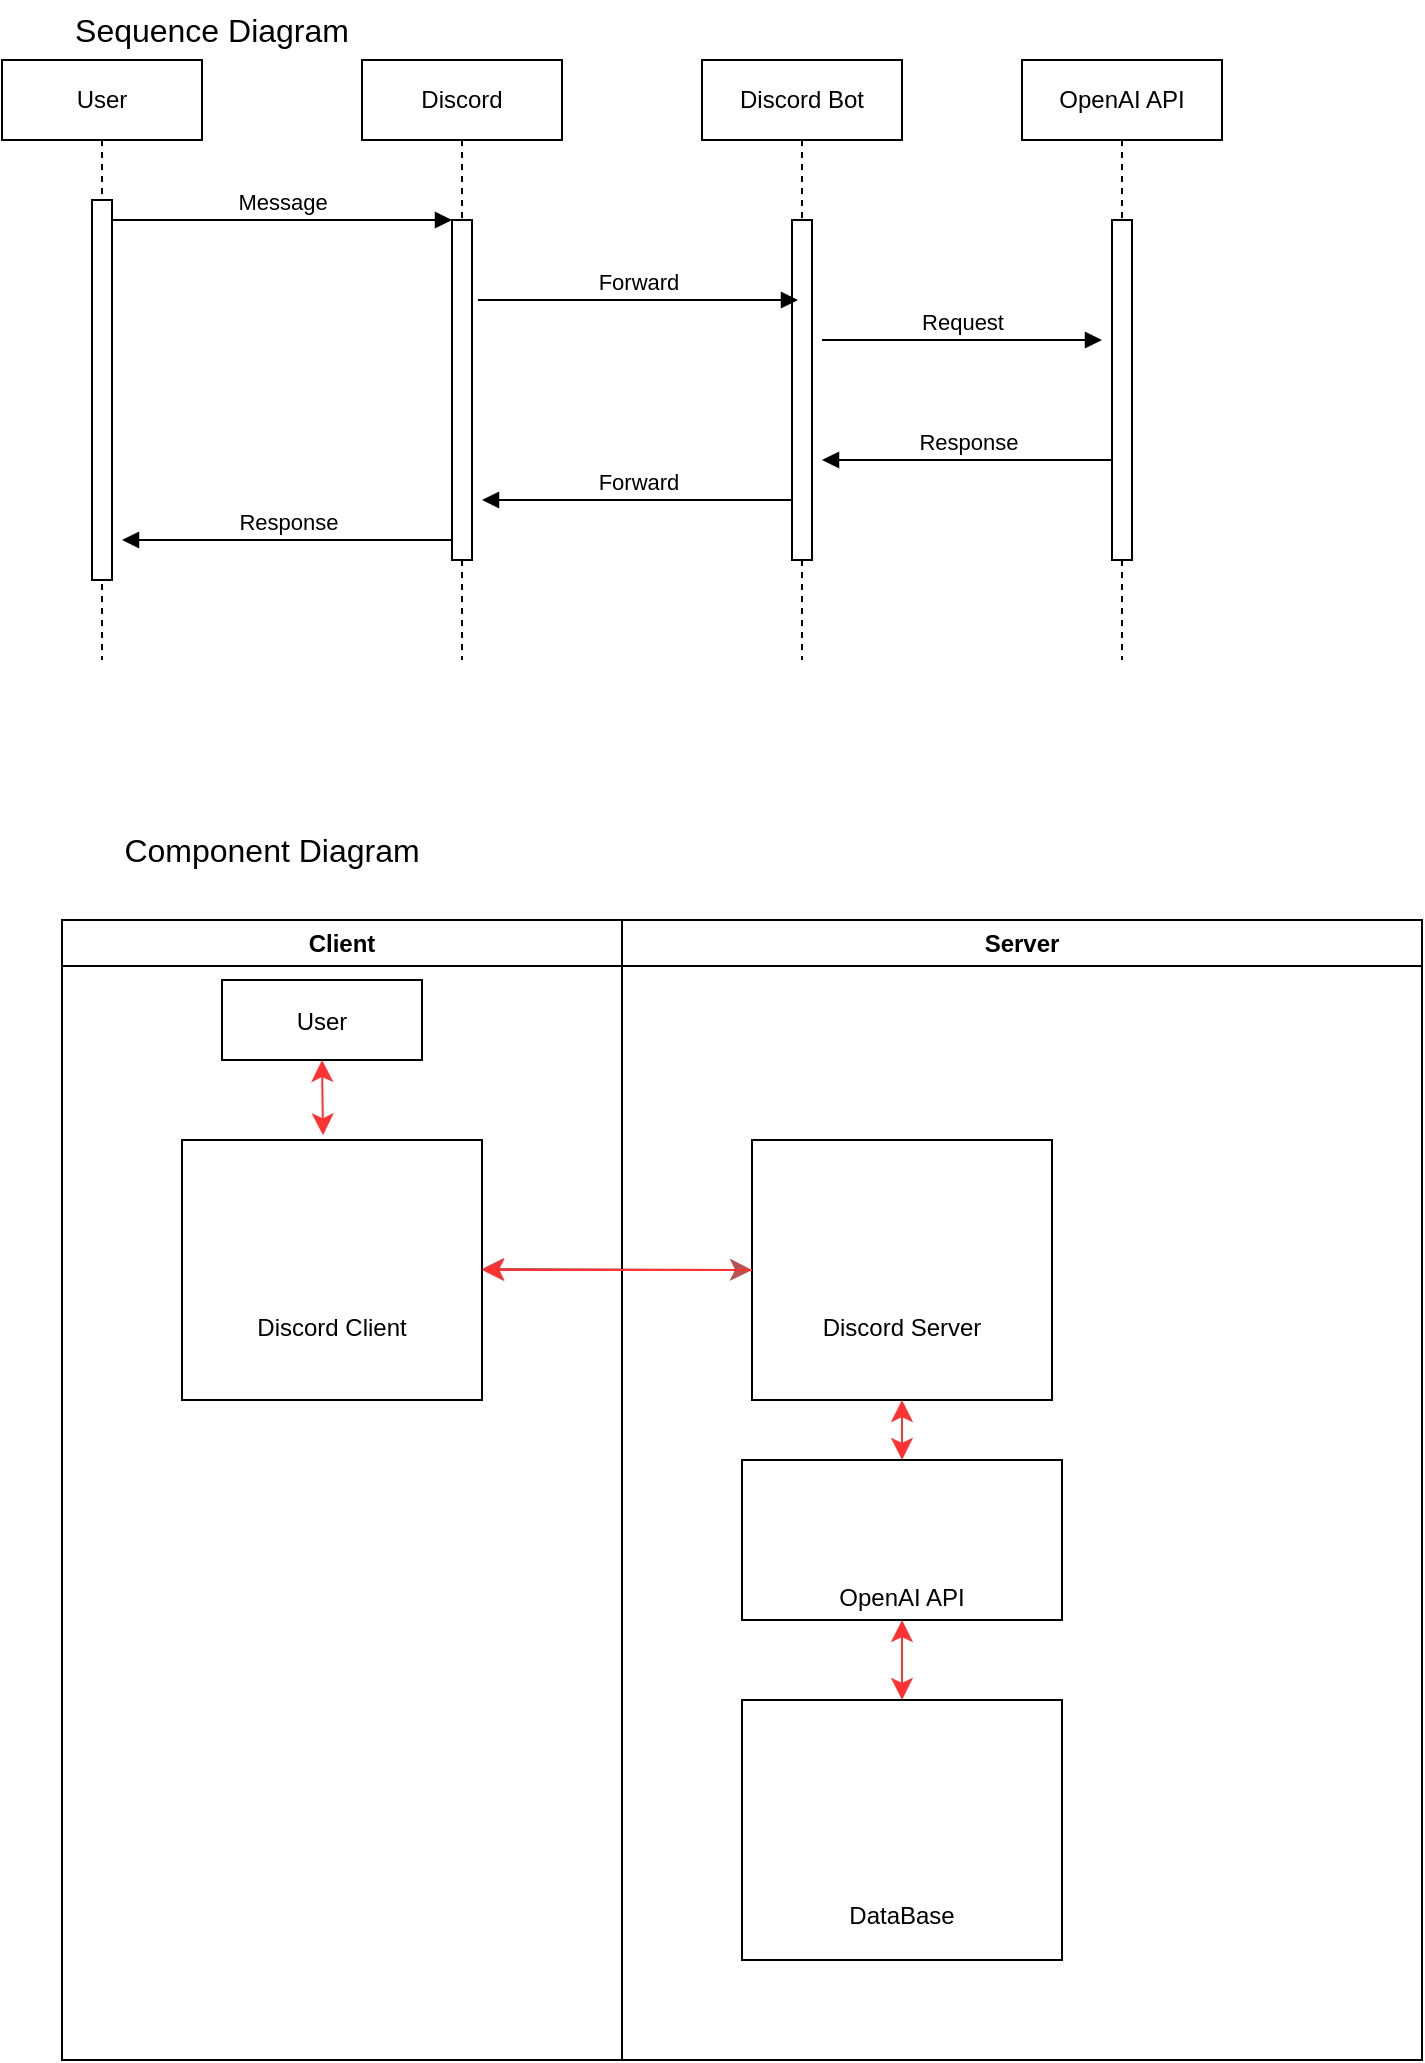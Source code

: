 <mxfile version="24.6.4" type="github">
  <diagram name="Page-1" id="2YBvvXClWsGukQMizWep">
    <mxGraphModel dx="716" dy="1585" grid="1" gridSize="10" guides="1" tooltips="1" connect="1" arrows="1" fold="1" page="1" pageScale="1" pageWidth="850" pageHeight="1100" math="0" shadow="0">
      <root>
        <mxCell id="0" />
        <mxCell id="1" parent="0" />
        <mxCell id="aM9ryv3xv72pqoxQDRHE-1" value="User" style="shape=umlLifeline;perimeter=lifelinePerimeter;whiteSpace=wrap;html=1;container=0;dropTarget=0;collapsible=0;recursiveResize=0;outlineConnect=0;portConstraint=eastwest;newEdgeStyle={&quot;edgeStyle&quot;:&quot;elbowEdgeStyle&quot;,&quot;elbow&quot;:&quot;vertical&quot;,&quot;curved&quot;:0,&quot;rounded&quot;:0};" parent="1" vertex="1">
          <mxGeometry x="40" y="40" width="100" height="300" as="geometry" />
        </mxCell>
        <mxCell id="aM9ryv3xv72pqoxQDRHE-2" value="" style="html=1;points=[];perimeter=orthogonalPerimeter;outlineConnect=0;targetShapes=umlLifeline;portConstraint=eastwest;newEdgeStyle={&quot;edgeStyle&quot;:&quot;elbowEdgeStyle&quot;,&quot;elbow&quot;:&quot;vertical&quot;,&quot;curved&quot;:0,&quot;rounded&quot;:0};" parent="aM9ryv3xv72pqoxQDRHE-1" vertex="1">
          <mxGeometry x="45" y="70" width="10" height="190" as="geometry" />
        </mxCell>
        <mxCell id="aM9ryv3xv72pqoxQDRHE-5" value="Discord" style="shape=umlLifeline;perimeter=lifelinePerimeter;whiteSpace=wrap;html=1;container=0;dropTarget=0;collapsible=0;recursiveResize=0;outlineConnect=0;portConstraint=eastwest;newEdgeStyle={&quot;edgeStyle&quot;:&quot;elbowEdgeStyle&quot;,&quot;elbow&quot;:&quot;vertical&quot;,&quot;curved&quot;:0,&quot;rounded&quot;:0};" parent="1" vertex="1">
          <mxGeometry x="220" y="40" width="100" height="300" as="geometry" />
        </mxCell>
        <mxCell id="aM9ryv3xv72pqoxQDRHE-6" value="" style="html=1;points=[];perimeter=orthogonalPerimeter;outlineConnect=0;targetShapes=umlLifeline;portConstraint=eastwest;newEdgeStyle={&quot;edgeStyle&quot;:&quot;elbowEdgeStyle&quot;,&quot;elbow&quot;:&quot;vertical&quot;,&quot;curved&quot;:0,&quot;rounded&quot;:0};" parent="aM9ryv3xv72pqoxQDRHE-5" vertex="1">
          <mxGeometry x="45" y="80" width="10" height="170" as="geometry" />
        </mxCell>
        <mxCell id="aM9ryv3xv72pqoxQDRHE-7" value="Message" style="html=1;verticalAlign=bottom;endArrow=block;edgeStyle=elbowEdgeStyle;elbow=vertical;curved=0;rounded=0;" parent="1" source="aM9ryv3xv72pqoxQDRHE-2" target="aM9ryv3xv72pqoxQDRHE-6" edge="1">
          <mxGeometry relative="1" as="geometry">
            <mxPoint x="195" y="130" as="sourcePoint" />
            <Array as="points">
              <mxPoint x="180" y="120" />
            </Array>
          </mxGeometry>
        </mxCell>
        <mxCell id="aM9ryv3xv72pqoxQDRHE-9" value="Response" style="html=1;verticalAlign=bottom;endArrow=block;edgeStyle=elbowEdgeStyle;elbow=vertical;curved=0;rounded=0;" parent="1" edge="1">
          <mxGeometry relative="1" as="geometry">
            <mxPoint x="265" y="280" as="sourcePoint" />
            <Array as="points">
              <mxPoint x="190" y="280" />
            </Array>
            <mxPoint x="100" y="280" as="targetPoint" />
          </mxGeometry>
        </mxCell>
        <mxCell id="PwLv-cstFyiSjL165JEo-1" value="Discord Bot" style="shape=umlLifeline;perimeter=lifelinePerimeter;whiteSpace=wrap;html=1;container=0;dropTarget=0;collapsible=0;recursiveResize=0;outlineConnect=0;portConstraint=eastwest;newEdgeStyle={&quot;edgeStyle&quot;:&quot;elbowEdgeStyle&quot;,&quot;elbow&quot;:&quot;vertical&quot;,&quot;curved&quot;:0,&quot;rounded&quot;:0};" parent="1" vertex="1">
          <mxGeometry x="390" y="40" width="100" height="300" as="geometry" />
        </mxCell>
        <mxCell id="PwLv-cstFyiSjL165JEo-2" value="" style="html=1;points=[];perimeter=orthogonalPerimeter;outlineConnect=0;targetShapes=umlLifeline;portConstraint=eastwest;newEdgeStyle={&quot;edgeStyle&quot;:&quot;elbowEdgeStyle&quot;,&quot;elbow&quot;:&quot;vertical&quot;,&quot;curved&quot;:0,&quot;rounded&quot;:0};" parent="PwLv-cstFyiSjL165JEo-1" vertex="1">
          <mxGeometry x="45" y="80" width="10" height="170" as="geometry" />
        </mxCell>
        <mxCell id="PwLv-cstFyiSjL165JEo-3" value="OpenAI API" style="shape=umlLifeline;perimeter=lifelinePerimeter;whiteSpace=wrap;html=1;container=0;dropTarget=0;collapsible=0;recursiveResize=0;outlineConnect=0;portConstraint=eastwest;newEdgeStyle={&quot;edgeStyle&quot;:&quot;elbowEdgeStyle&quot;,&quot;elbow&quot;:&quot;vertical&quot;,&quot;curved&quot;:0,&quot;rounded&quot;:0};" parent="1" vertex="1">
          <mxGeometry x="550" y="40" width="100" height="300" as="geometry" />
        </mxCell>
        <mxCell id="PwLv-cstFyiSjL165JEo-4" value="" style="html=1;points=[];perimeter=orthogonalPerimeter;outlineConnect=0;targetShapes=umlLifeline;portConstraint=eastwest;newEdgeStyle={&quot;edgeStyle&quot;:&quot;elbowEdgeStyle&quot;,&quot;elbow&quot;:&quot;vertical&quot;,&quot;curved&quot;:0,&quot;rounded&quot;:0};" parent="PwLv-cstFyiSjL165JEo-3" vertex="1">
          <mxGeometry x="45" y="80" width="10" height="170" as="geometry" />
        </mxCell>
        <mxCell id="PwLv-cstFyiSjL165JEo-5" value="Forward" style="html=1;verticalAlign=bottom;endArrow=block;edgeStyle=elbowEdgeStyle;elbow=vertical;curved=0;rounded=0;" parent="1" edge="1">
          <mxGeometry relative="1" as="geometry">
            <mxPoint x="278" y="160" as="sourcePoint" />
            <Array as="points">
              <mxPoint x="363" y="160" />
            </Array>
            <mxPoint x="438" y="160" as="targetPoint" />
            <mxPoint as="offset" />
          </mxGeometry>
        </mxCell>
        <mxCell id="PwLv-cstFyiSjL165JEo-6" value="Request" style="html=1;verticalAlign=bottom;endArrow=block;edgeStyle=elbowEdgeStyle;elbow=vertical;curved=0;rounded=0;" parent="1" edge="1">
          <mxGeometry relative="1" as="geometry">
            <mxPoint x="450" y="180" as="sourcePoint" />
            <Array as="points">
              <mxPoint x="535" y="180" />
            </Array>
            <mxPoint x="590" y="180" as="targetPoint" />
            <mxPoint as="offset" />
          </mxGeometry>
        </mxCell>
        <mxCell id="PwLv-cstFyiSjL165JEo-7" value="Response" style="html=1;verticalAlign=bottom;endArrow=block;edgeStyle=elbowEdgeStyle;elbow=horizontal;curved=0;rounded=0;" parent="1" edge="1">
          <mxGeometry relative="1" as="geometry">
            <mxPoint x="595" y="240" as="sourcePoint" />
            <Array as="points">
              <mxPoint x="520" y="240" />
            </Array>
            <mxPoint x="450" y="240" as="targetPoint" />
          </mxGeometry>
        </mxCell>
        <mxCell id="PwLv-cstFyiSjL165JEo-8" value="Forward" style="html=1;verticalAlign=bottom;endArrow=block;edgeStyle=elbowEdgeStyle;elbow=horizontal;curved=0;rounded=0;" parent="1" edge="1">
          <mxGeometry relative="1" as="geometry">
            <mxPoint x="435" y="260" as="sourcePoint" />
            <Array as="points">
              <mxPoint x="360" y="260" />
            </Array>
            <mxPoint x="280" y="260" as="targetPoint" />
          </mxGeometry>
        </mxCell>
        <mxCell id="cTnpzI1_pAw3alXZYRFU-1" value="Client" style="swimlane;whiteSpace=wrap" vertex="1" parent="1">
          <mxGeometry x="70" y="470" width="280" height="570" as="geometry">
            <mxRectangle x="70" y="360" width="70" height="30" as="alternateBounds" />
          </mxGeometry>
        </mxCell>
        <mxCell id="cTnpzI1_pAw3alXZYRFU-4" value="&#xa;&#xa;&#xa;&#xa;Discord Client" style="" vertex="1" parent="cTnpzI1_pAw3alXZYRFU-1">
          <mxGeometry x="60" y="110" width="150" height="130" as="geometry" />
        </mxCell>
        <mxCell id="cTnpzI1_pAw3alXZYRFU-36" value="" style="shape=image;verticalLabelPosition=bottom;labelBackgroundColor=default;verticalAlign=top;aspect=fixed;imageAspect=0;image=https://assets.mofoprod.net/network/images/discord.original.jpg;" vertex="1" parent="cTnpzI1_pAw3alXZYRFU-1">
          <mxGeometry x="100" y="120" width="70" height="70" as="geometry" />
        </mxCell>
        <mxCell id="cTnpzI1_pAw3alXZYRFU-39" value="User" style="" vertex="1" parent="cTnpzI1_pAw3alXZYRFU-1">
          <mxGeometry x="80" y="30" width="100" height="40" as="geometry" />
        </mxCell>
        <mxCell id="cTnpzI1_pAw3alXZYRFU-49" value="" style="endArrow=classic;startArrow=classic;html=1;rounded=0;fontSize=12;startSize=8;endSize=8;curved=1;entryX=0;entryY=0.5;entryDx=0;entryDy=0;fillColor=#f8cecc;strokeColor=#b85450;" edge="1" parent="cTnpzI1_pAw3alXZYRFU-1" target="cTnpzI1_pAw3alXZYRFU-47">
          <mxGeometry width="50" height="50" relative="1" as="geometry">
            <mxPoint x="210" y="174.5" as="sourcePoint" />
            <mxPoint x="340" y="174.5" as="targetPoint" />
            <Array as="points">
              <mxPoint x="280" y="174.5" />
            </Array>
          </mxGeometry>
        </mxCell>
        <mxCell id="cTnpzI1_pAw3alXZYRFU-60" value="" style="endArrow=classic;startArrow=classic;html=1;rounded=0;fontSize=12;startSize=8;endSize=8;curved=1;entryX=0.5;entryY=1;entryDx=0;entryDy=0;exitX=0.47;exitY=-0.018;exitDx=0;exitDy=0;exitPerimeter=0;strokeColor=#FF3333;" edge="1" parent="cTnpzI1_pAw3alXZYRFU-1" source="cTnpzI1_pAw3alXZYRFU-4" target="cTnpzI1_pAw3alXZYRFU-39">
          <mxGeometry width="50" height="50" relative="1" as="geometry">
            <mxPoint x="200" y="260" as="sourcePoint" />
            <mxPoint x="250" y="210" as="targetPoint" />
          </mxGeometry>
        </mxCell>
        <mxCell id="cTnpzI1_pAw3alXZYRFU-10" value="Server" style="swimlane;whiteSpace=wrap" vertex="1" parent="1">
          <mxGeometry x="350" y="470" width="400" height="570" as="geometry" />
        </mxCell>
        <mxCell id="cTnpzI1_pAw3alXZYRFU-13" value="&#xa;&#xa;&#xa;&#xa;OpenAI API" style="" vertex="1" parent="cTnpzI1_pAw3alXZYRFU-10">
          <mxGeometry x="60" y="270" width="160" height="80" as="geometry" />
        </mxCell>
        <mxCell id="cTnpzI1_pAw3alXZYRFU-14" value="&#xa;&#xa;&#xa;&#xa;&#xa;&#xa;DataBase" style="" vertex="1" parent="cTnpzI1_pAw3alXZYRFU-10">
          <mxGeometry x="60" y="390" width="160" height="130" as="geometry" />
        </mxCell>
        <mxCell id="cTnpzI1_pAw3alXZYRFU-47" value="&#xa;&#xa;&#xa;&#xa;Discord Server" style="" vertex="1" parent="cTnpzI1_pAw3alXZYRFU-10">
          <mxGeometry x="65" y="110" width="150" height="130" as="geometry" />
        </mxCell>
        <mxCell id="cTnpzI1_pAw3alXZYRFU-46" value="" style="shape=image;verticalLabelPosition=bottom;labelBackgroundColor=default;verticalAlign=top;aspect=fixed;imageAspect=0;image=https://static.vecteezy.com/system/resources/previews/006/892/625/original/discord-logo-icon-editorial-free-vector.jpg;" vertex="1" parent="cTnpzI1_pAw3alXZYRFU-10">
          <mxGeometry x="107.5" y="125" width="65" height="65" as="geometry" />
        </mxCell>
        <mxCell id="cTnpzI1_pAw3alXZYRFU-52" value="" style="shape=image;verticalLabelPosition=bottom;labelBackgroundColor=default;verticalAlign=top;aspect=fixed;imageAspect=0;image=https://miro.medium.com/v2/resize:fit:1400/1*fwSo2TJdFSHePC7UgKQR_w.png;" vertex="1" parent="cTnpzI1_pAw3alXZYRFU-10">
          <mxGeometry x="80" y="274.62" width="120" height="51.7" as="geometry" />
        </mxCell>
        <mxCell id="cTnpzI1_pAw3alXZYRFU-55" value="" style="shape=image;verticalLabelPosition=bottom;labelBackgroundColor=default;verticalAlign=top;aspect=fixed;imageAspect=0;image=https://i.namu.wiki/i/FRHZW_oFjYqe0Ocntyybc5_Dq7qPtkit5s4brmUj0L9uNjoPkc3EHUp8Oiypz9Xluq4kPNYxI9n6Z90Sk4D9xv2MeKdqNexYwBQdqy6IOFOVwbLkhilqvWKP3x-PYTrIVqP0hbh0Fa9QDqAcWu0cow.svg;" vertex="1" parent="cTnpzI1_pAw3alXZYRFU-10">
          <mxGeometry x="65" y="430" width="150" height="38" as="geometry" />
        </mxCell>
        <mxCell id="cTnpzI1_pAw3alXZYRFU-61" value="" style="endArrow=classic;startArrow=classic;html=1;rounded=0;fontSize=12;startSize=8;endSize=8;curved=1;exitX=0.5;exitY=0;exitDx=0;exitDy=0;strokeColor=#FF3333;" edge="1" parent="cTnpzI1_pAw3alXZYRFU-10" source="cTnpzI1_pAw3alXZYRFU-13">
          <mxGeometry width="50" height="50" relative="1" as="geometry">
            <mxPoint x="90" y="290" as="sourcePoint" />
            <mxPoint x="140" y="240" as="targetPoint" />
          </mxGeometry>
        </mxCell>
        <mxCell id="cTnpzI1_pAw3alXZYRFU-65" value="" style="endArrow=classic;startArrow=classic;html=1;rounded=0;fontSize=12;startSize=8;endSize=8;curved=1;exitX=0.5;exitY=0;exitDx=0;exitDy=0;strokeColor=#FF3333;" edge="1" parent="cTnpzI1_pAw3alXZYRFU-10" source="cTnpzI1_pAw3alXZYRFU-14">
          <mxGeometry width="50" height="50" relative="1" as="geometry">
            <mxPoint x="90" y="400" as="sourcePoint" />
            <mxPoint x="140" y="350" as="targetPoint" />
          </mxGeometry>
        </mxCell>
        <mxCell id="cTnpzI1_pAw3alXZYRFU-50" value="" style="edgeStyle=none;curved=1;rounded=0;orthogonalLoop=1;jettySize=auto;html=1;fontSize=12;startSize=8;endSize=8;strokeColor=#FF3333;" edge="1" parent="1" source="cTnpzI1_pAw3alXZYRFU-47" target="cTnpzI1_pAw3alXZYRFU-4">
          <mxGeometry relative="1" as="geometry" />
        </mxCell>
        <mxCell id="cTnpzI1_pAw3alXZYRFU-56" value="Sequence Diagram" style="text;html=1;align=center;verticalAlign=middle;whiteSpace=wrap;rounded=0;fontSize=16;" vertex="1" parent="1">
          <mxGeometry x="40" y="10" width="210" height="30" as="geometry" />
        </mxCell>
        <mxCell id="cTnpzI1_pAw3alXZYRFU-57" value="Component Diagram" style="text;html=1;align=center;verticalAlign=middle;whiteSpace=wrap;rounded=0;fontSize=16;" vertex="1" parent="1">
          <mxGeometry x="70" y="420" width="210" height="30" as="geometry" />
        </mxCell>
      </root>
    </mxGraphModel>
  </diagram>
</mxfile>
